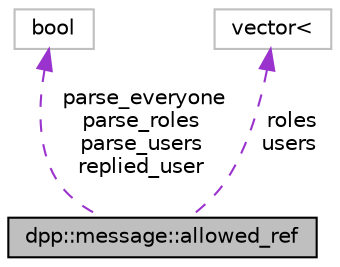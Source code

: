 digraph "dpp::message::allowed_ref"
{
 // INTERACTIVE_SVG=YES
 // LATEX_PDF_SIZE
  bgcolor="transparent";
  edge [fontname="Helvetica",fontsize="10",labelfontname="Helvetica",labelfontsize="10"];
  node [fontname="Helvetica",fontsize="10",shape=record];
  Node1 [label="dpp::message::allowed_ref",height=0.2,width=0.4,color="black", fillcolor="grey75", style="filled", fontcolor="black",tooltip="Allowed mentions detils."];
  Node2 -> Node1 [dir="back",color="darkorchid3",fontsize="10",style="dashed",label=" parse_everyone\nparse_roles\nparse_users\nreplied_user" ,fontname="Helvetica"];
  Node2 [label="bool",height=0.2,width=0.4,color="grey75",tooltip=" "];
  Node3 -> Node1 [dir="back",color="darkorchid3",fontsize="10",style="dashed",label=" roles\nusers" ,fontname="Helvetica"];
  Node3 [label="vector\<",height=0.2,width=0.4,color="grey75",tooltip=" "];
}

